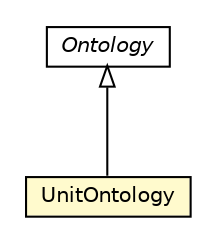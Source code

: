 #!/usr/local/bin/dot
#
# Class diagram 
# Generated by UMLGraph version R5_6-24-gf6e263 (http://www.umlgraph.org/)
#

digraph G {
	edge [fontname="Helvetica",fontsize=10,labelfontname="Helvetica",labelfontsize=10];
	node [fontname="Helvetica",fontsize=10,shape=plaintext];
	nodesep=0.25;
	ranksep=0.5;
	// org.universAAL.middleware.owl.Ontology
	c8370178 [label=<<table title="org.universAAL.middleware.owl.Ontology" border="0" cellborder="1" cellspacing="0" cellpadding="2" port="p" href="../../middleware/owl/Ontology.html">
		<tr><td><table border="0" cellspacing="0" cellpadding="1">
<tr><td align="center" balign="center"><font face="Helvetica-Oblique"> Ontology </font></td></tr>
		</table></td></tr>
		</table>>, URL="../../middleware/owl/Ontology.html", fontname="Helvetica", fontcolor="black", fontsize=10.0];
	// org.universAAL.ontology.unit.UnitOntology
	c8370727 [label=<<table title="org.universAAL.ontology.unit.UnitOntology" border="0" cellborder="1" cellspacing="0" cellpadding="2" port="p" bgcolor="lemonChiffon" href="./UnitOntology.html">
		<tr><td><table border="0" cellspacing="0" cellpadding="1">
<tr><td align="center" balign="center"> UnitOntology </td></tr>
		</table></td></tr>
		</table>>, URL="./UnitOntology.html", fontname="Helvetica", fontcolor="black", fontsize=10.0];
	//org.universAAL.ontology.unit.UnitOntology extends org.universAAL.middleware.owl.Ontology
	c8370178:p -> c8370727:p [dir=back,arrowtail=empty];
}

